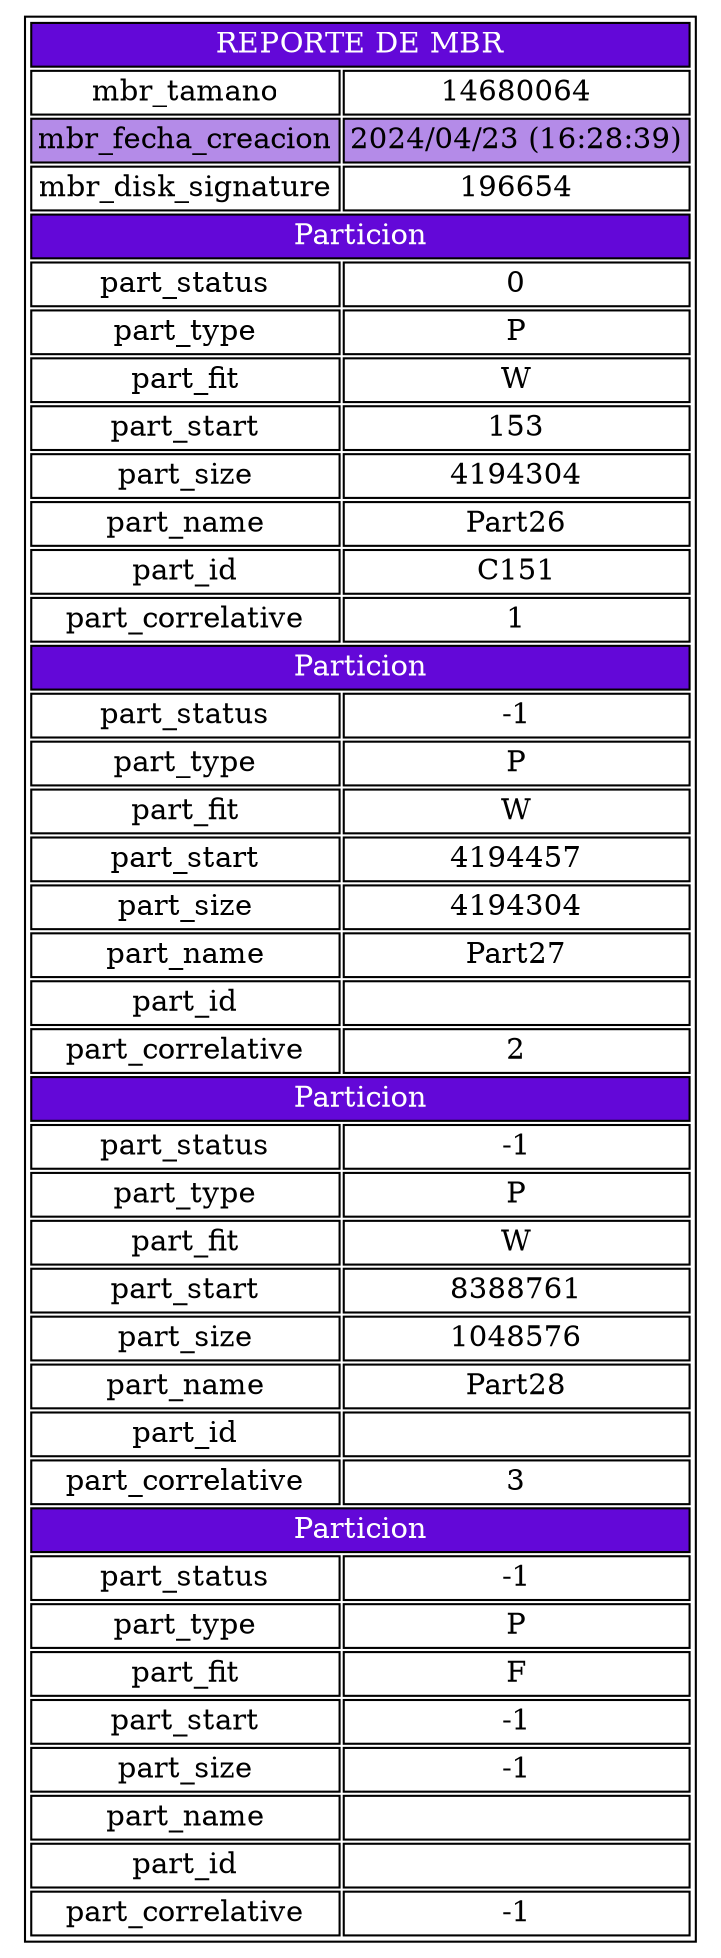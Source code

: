 digraph G{
	node[shape=none];
	start[label=<<table>
		<tr><td colspan="2" bgcolor="#6308d8"><font color="white">REPORTE DE MBR</font></td></tr>
		<tr>
			<td>mbr_tamano</td>
			<td>14680064</td>
		</tr>
		<tr>
			<td bgcolor="#b48be8">mbr_fecha_creacion</td>
			<td bgcolor="#b48be8">2024/04/23 (16:28:39)</td>
		</tr>
		<tr>
			<td>mbr_disk_signature</td>
			<td>196654</td>
		</tr>
		<tr><td colspan="2" bgcolor="#6308d8"><font color="white">Particion</font></td></tr>
		<tr>
			<td>part_status</td>
			<td>0</td>
		</tr>
		<tr>
			<td brcolor="#b48be8">part_type</td>
			<td brcolor="#b48be8">P</td>
		</tr>
		<tr>
			<td>part_fit</td>
			<td>W</td>
		</tr>
		<tr>
			<td brcolor="#b48be8">part_start</td>
			<td brcolor="#b48be8">153</td>
		</tr>
		<tr>
			<td>part_size</td>
			<td>4194304</td>
		</tr>
		<tr>
			<td brcolor="#b48be8">part_name</td>
			<td brcolor="#b48be8">Part26</td>
		</tr>
		<tr>
			<td>part_id</td>
			<td>C151</td>
		</tr>
		<tr>
			<td brcolor="#b48be8">part_correlative</td>
			<td brcolor="#b48be8">1</td>
		</tr>
		<tr><td colspan="2" bgcolor="#6308d8"><font color="white">Particion</font></td></tr>
		<tr>
			<td>part_status</td>
			<td>-1</td>
		</tr>
		<tr>
			<td brcolor="#b48be8">part_type</td>
			<td brcolor="#b48be8">P</td>
		</tr>
		<tr>
			<td>part_fit</td>
			<td>W</td>
		</tr>
		<tr>
			<td brcolor="#b48be8">part_start</td>
			<td brcolor="#b48be8">4194457</td>
		</tr>
		<tr>
			<td>part_size</td>
			<td>4194304</td>
		</tr>
		<tr>
			<td brcolor="#b48be8">part_name</td>
			<td brcolor="#b48be8">Part27</td>
		</tr>
		<tr>
			<td>part_id</td>
			<td></td>
		</tr>
		<tr>
			<td brcolor="#b48be8">part_correlative</td>
			<td brcolor="#b48be8">2</td>
		</tr>
		<tr><td colspan="2" bgcolor="#6308d8"><font color="white">Particion</font></td></tr>
		<tr>
			<td>part_status</td>
			<td>-1</td>
		</tr>
		<tr>
			<td brcolor="#b48be8">part_type</td>
			<td brcolor="#b48be8">P</td>
		</tr>
		<tr>
			<td>part_fit</td>
			<td>W</td>
		</tr>
		<tr>
			<td brcolor="#b48be8">part_start</td>
			<td brcolor="#b48be8">8388761</td>
		</tr>
		<tr>
			<td>part_size</td>
			<td>1048576</td>
		</tr>
		<tr>
			<td brcolor="#b48be8">part_name</td>
			<td brcolor="#b48be8">Part28</td>
		</tr>
		<tr>
			<td>part_id</td>
			<td></td>
		</tr>
		<tr>
			<td brcolor="#b48be8">part_correlative</td>
			<td brcolor="#b48be8">3</td>
		</tr>
		<tr><td colspan="2" bgcolor="#6308d8"><font color="white">Particion</font></td></tr>
		<tr>
			<td>part_status</td>
			<td>-1</td>
		</tr>
		<tr>
			<td brcolor="#b48be8">part_type</td>
			<td brcolor="#b48be8">P</td>
		</tr>
		<tr>
			<td>part_fit</td>
			<td>F</td>
		</tr>
		<tr>
			<td brcolor="#b48be8">part_start</td>
			<td brcolor="#b48be8">-1</td>
		</tr>
		<tr>
			<td>part_size</td>
			<td>-1</td>
		</tr>
		<tr>
			<td brcolor="#b48be8">part_name</td>
			<td brcolor="#b48be8"></td>
		</tr>
		<tr>
			<td>part_id</td>
			<td></td>
		</tr>
		<tr>
			<td brcolor="#b48be8">part_correlative</td>
			<td brcolor="#b48be8">-1</td>
		</tr>
	</table>>];
}
